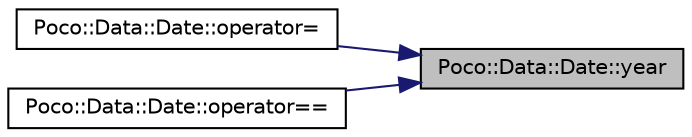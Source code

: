 digraph "Poco::Data::Date::year"
{
 // LATEX_PDF_SIZE
  edge [fontname="Helvetica",fontsize="10",labelfontname="Helvetica",labelfontsize="10"];
  node [fontname="Helvetica",fontsize="10",shape=record];
  rankdir="RL";
  Node1 [label="Poco::Data::Date::year",height=0.2,width=0.4,color="black", fillcolor="grey75", style="filled", fontcolor="black",tooltip="Destroys the Date."];
  Node1 -> Node2 [dir="back",color="midnightblue",fontsize="10",style="solid",fontname="Helvetica"];
  Node2 [label="Poco::Data::Date::operator=",height=0.2,width=0.4,color="black", fillcolor="white", style="filled",URL="$classPoco_1_1Data_1_1Date.html#aa7f1ca7967d73e09e64321f02f378864",tooltip="Assigns date."];
  Node1 -> Node3 [dir="back",color="midnightblue",fontsize="10",style="solid",fontname="Helvetica"];
  Node3 [label="Poco::Data::Date::operator==",height=0.2,width=0.4,color="black", fillcolor="white", style="filled",URL="$classPoco_1_1Data_1_1Date.html#a5536be61a3b46ced880e51ee50e3f24a",tooltip="Assignment operator for Var."];
}
